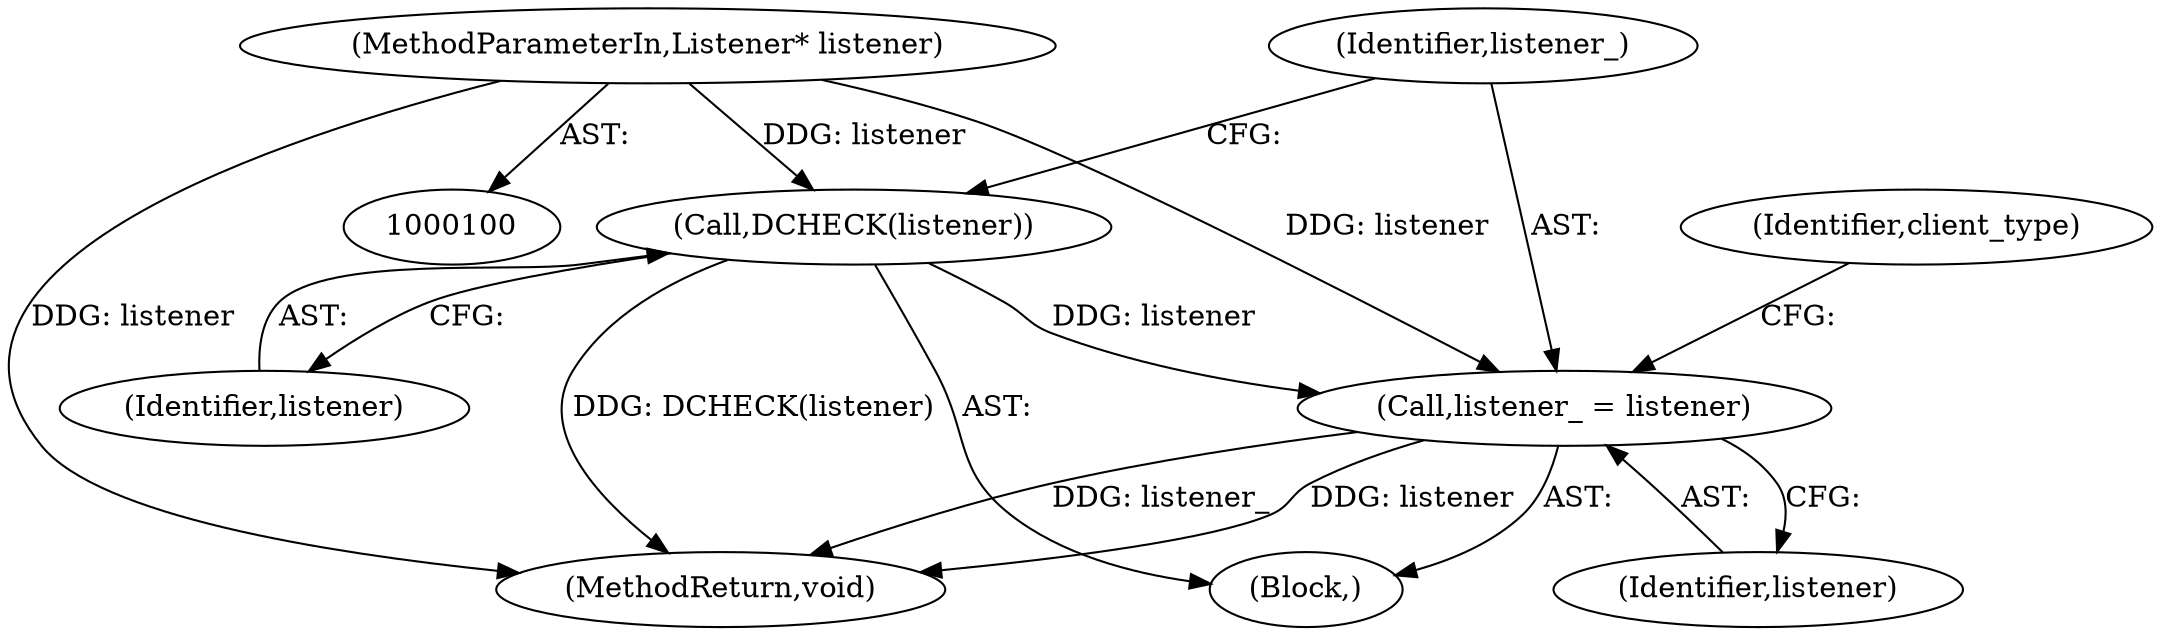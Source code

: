 digraph "0_Chrome_8a50f99c25fb70ff43aaa82b6f9569db383f0ca8_8@pointer" {
"1000162" [label="(Call,DCHECK(listener))"];
"1000106" [label="(MethodParameterIn,Listener* listener)"];
"1000164" [label="(Call,listener_ = listener)"];
"1000183" [label="(MethodReturn,void)"];
"1000166" [label="(Identifier,listener)"];
"1000107" [label="(Block,)"];
"1000162" [label="(Call,DCHECK(listener))"];
"1000165" [label="(Identifier,listener_)"];
"1000163" [label="(Identifier,listener)"];
"1000106" [label="(MethodParameterIn,Listener* listener)"];
"1000164" [label="(Call,listener_ = listener)"];
"1000169" [label="(Identifier,client_type)"];
"1000162" -> "1000107"  [label="AST: "];
"1000162" -> "1000163"  [label="CFG: "];
"1000163" -> "1000162"  [label="AST: "];
"1000165" -> "1000162"  [label="CFG: "];
"1000162" -> "1000183"  [label="DDG: DCHECK(listener)"];
"1000106" -> "1000162"  [label="DDG: listener"];
"1000162" -> "1000164"  [label="DDG: listener"];
"1000106" -> "1000100"  [label="AST: "];
"1000106" -> "1000183"  [label="DDG: listener"];
"1000106" -> "1000164"  [label="DDG: listener"];
"1000164" -> "1000107"  [label="AST: "];
"1000164" -> "1000166"  [label="CFG: "];
"1000165" -> "1000164"  [label="AST: "];
"1000166" -> "1000164"  [label="AST: "];
"1000169" -> "1000164"  [label="CFG: "];
"1000164" -> "1000183"  [label="DDG: listener_"];
"1000164" -> "1000183"  [label="DDG: listener"];
}

